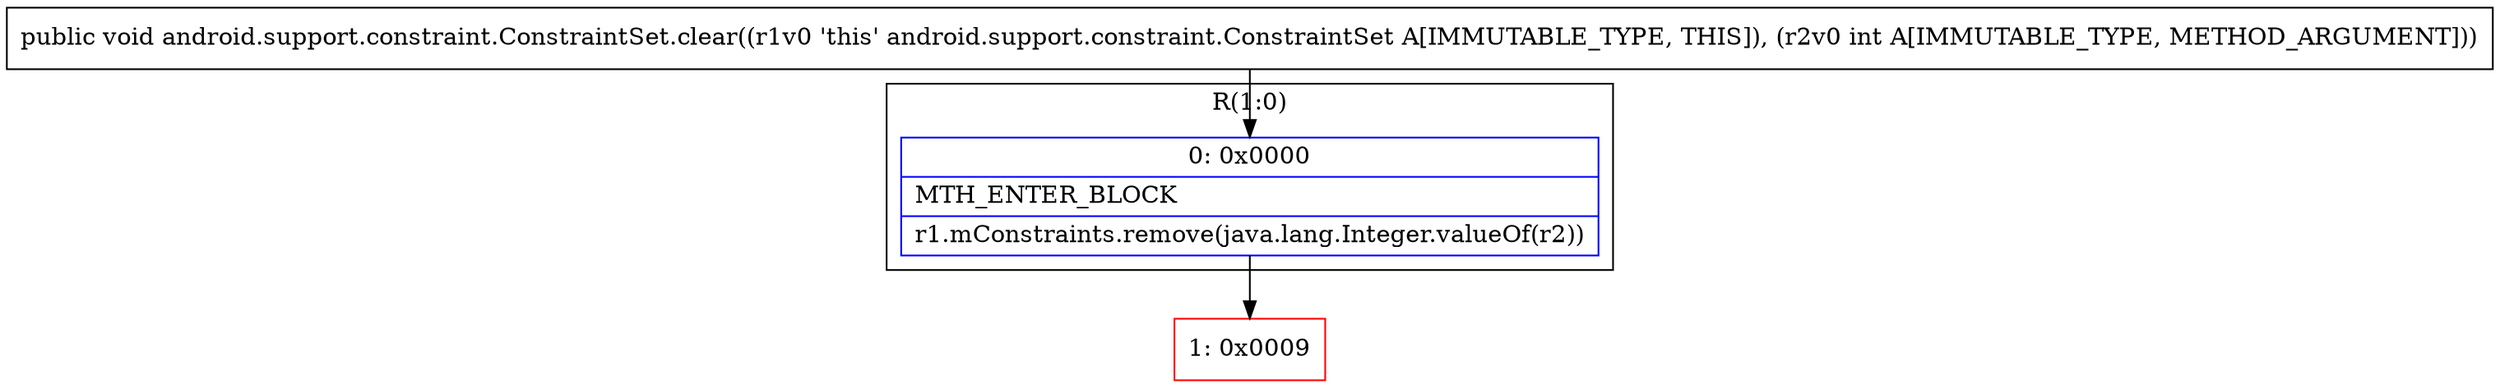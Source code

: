 digraph "CFG forandroid.support.constraint.ConstraintSet.clear(I)V" {
subgraph cluster_Region_1214530337 {
label = "R(1:0)";
node [shape=record,color=blue];
Node_0 [shape=record,label="{0\:\ 0x0000|MTH_ENTER_BLOCK\l|r1.mConstraints.remove(java.lang.Integer.valueOf(r2))\l}"];
}
Node_1 [shape=record,color=red,label="{1\:\ 0x0009}"];
MethodNode[shape=record,label="{public void android.support.constraint.ConstraintSet.clear((r1v0 'this' android.support.constraint.ConstraintSet A[IMMUTABLE_TYPE, THIS]), (r2v0 int A[IMMUTABLE_TYPE, METHOD_ARGUMENT])) }"];
MethodNode -> Node_0;
Node_0 -> Node_1;
}

